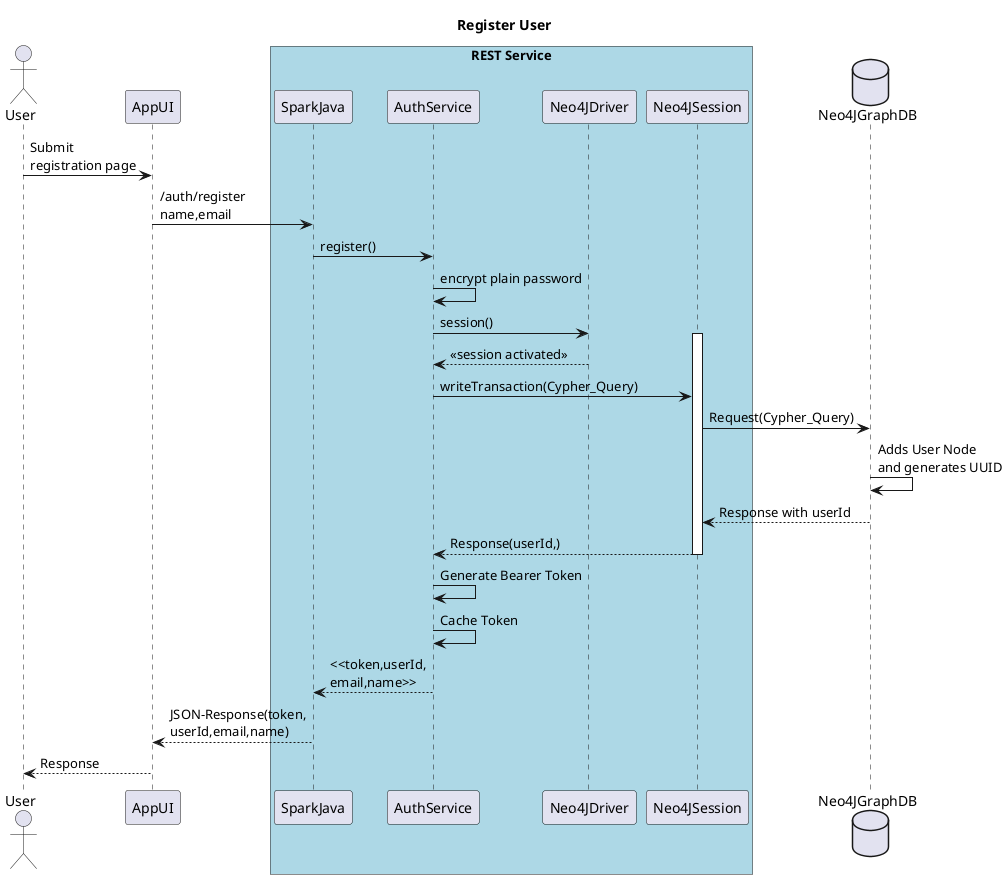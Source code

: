 @startuml

title "Register User"

actor User as User
participant AppUI as AppUI

box "REST Service" #LightBlue
participant SparkJava as SparkJava
participant AuthService as AuthService
participant Neo4JDriver as Neo4JDriver
participant Neo4JSession as Neo4JSession
end box

database Neo4JGraphDB as Neo4JGraphDB

User -> AppUI: Submit \nregistration page
AppUI -> SparkJava: /auth/register\nname,email
SparkJava -> AuthService : register()
AuthService -> AuthService : encrypt plain password
AuthService -> Neo4JDriver : session()
activate Neo4JSession
Neo4JDriver-->AuthService : <<session activated>>

AuthService -> Neo4JSession : writeTransaction(Cypher_Query)
Neo4JSession -> Neo4JGraphDB: Request(Cypher_Query)
Neo4JGraphDB -> Neo4JGraphDB: Adds User Node \nand generates UUID
Neo4JGraphDB --> Neo4JSession: Response with userId
Neo4JSession --> AuthService:  Response(userId,)
deactivate Neo4JSession
AuthService -> AuthService : Generate Bearer Token
AuthService -> AuthService : Cache Token
AuthService --> SparkJava : <<token,userId,\nemail,name>>
SparkJava --> AppUI: JSON-Response(token,\nuserId,email,name)
AppUI --> User: Response

@enduml
